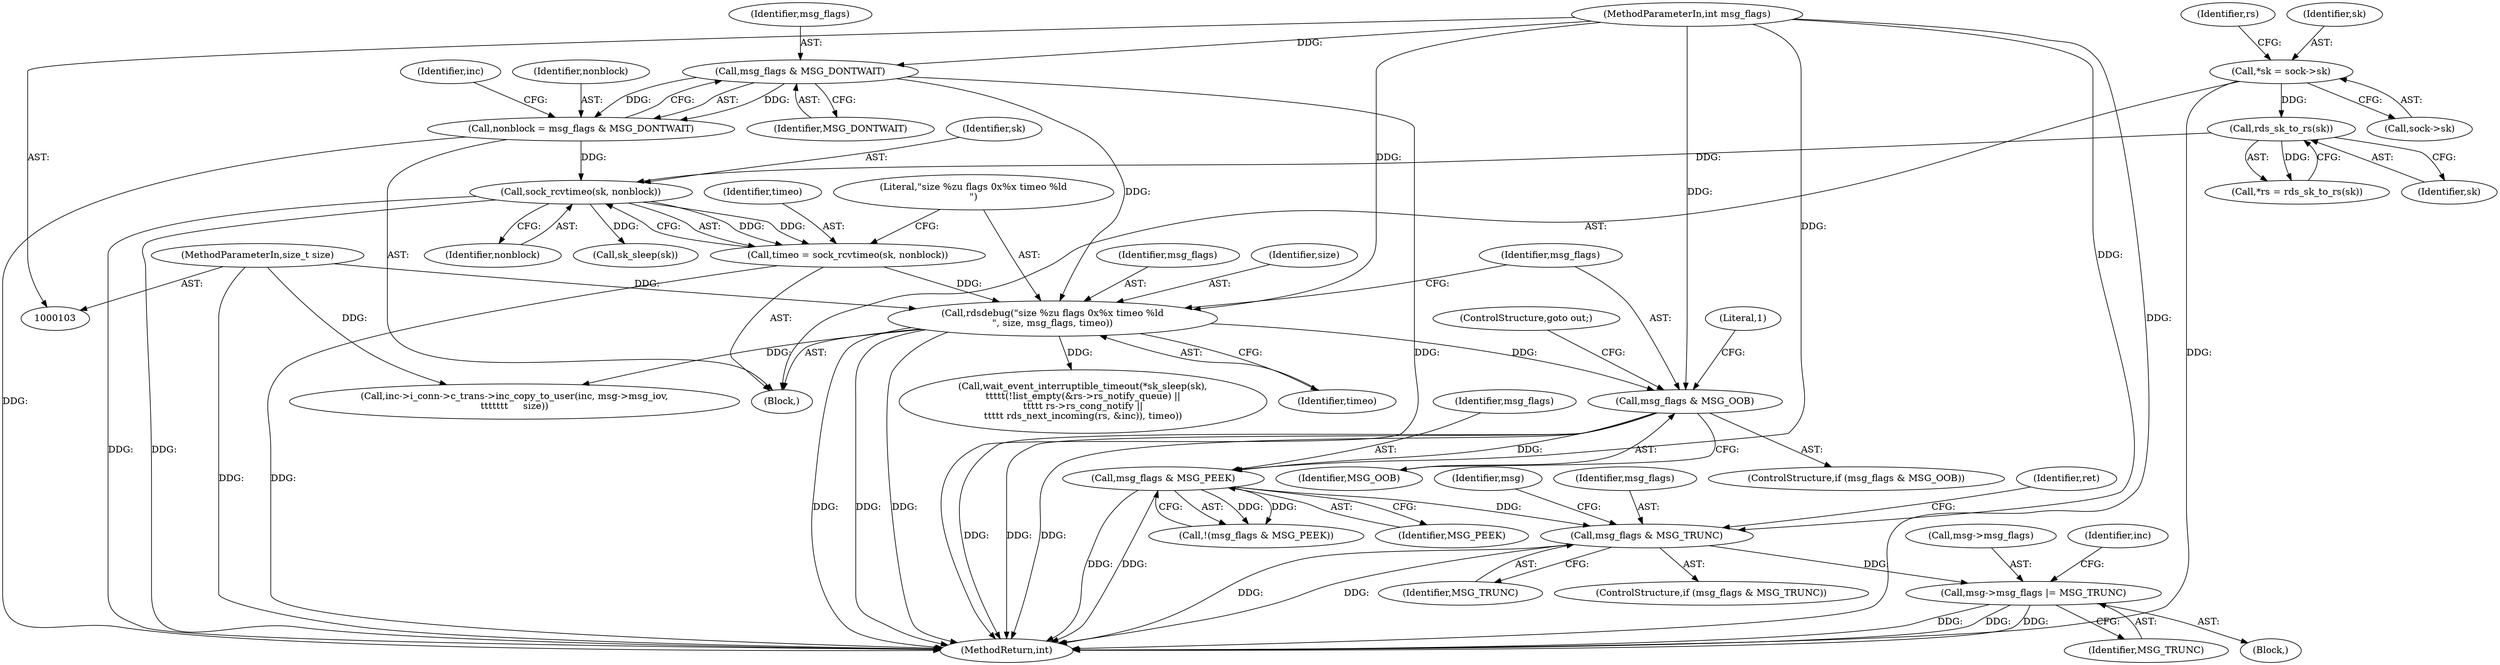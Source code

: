 digraph "0_linux_f3d3342602f8bcbf37d7c46641cb9bca7618eb1c_27@pointer" {
"1000310" [label="(Call,msg->msg_flags |= MSG_TRUNC)"];
"1000299" [label="(Call,msg_flags & MSG_TRUNC)"];
"1000276" [label="(Call,msg_flags & MSG_PEEK)"];
"1000148" [label="(Call,msg_flags & MSG_OOB)"];
"1000142" [label="(Call,rdsdebug(\"size %zu flags 0x%x timeo %ld\n\", size, msg_flags, timeo))"];
"1000107" [label="(MethodParameterIn,size_t size)"];
"1000129" [label="(Call,msg_flags & MSG_DONTWAIT)"];
"1000108" [label="(MethodParameterIn,int msg_flags)"];
"1000137" [label="(Call,timeo = sock_rcvtimeo(sk, nonblock))"];
"1000139" [label="(Call,sock_rcvtimeo(sk, nonblock))"];
"1000119" [label="(Call,rds_sk_to_rs(sk))"];
"1000111" [label="(Call,*sk = sock->sk)"];
"1000127" [label="(Call,nonblock = msg_flags & MSG_DONTWAIT)"];
"1000384" [label="(MethodReturn,int)"];
"1000259" [label="(Call,inc->i_conn->c_trans->inc_copy_to_user(inc, msg->msg_iov,\n\t\t\t\t\t\t\t     size))"];
"1000141" [label="(Identifier,nonblock)"];
"1000142" [label="(Call,rdsdebug(\"size %zu flags 0x%x timeo %ld\n\", size, msg_flags, timeo))"];
"1000138" [label="(Identifier,timeo)"];
"1000119" [label="(Call,rds_sk_to_rs(sk))"];
"1000117" [label="(Call,*rs = rds_sk_to_rs(sk))"];
"1000140" [label="(Identifier,sk)"];
"1000314" [label="(Identifier,MSG_TRUNC)"];
"1000153" [label="(Literal,1)"];
"1000108" [label="(MethodParameterIn,int msg_flags)"];
"1000118" [label="(Identifier,rs)"];
"1000312" [label="(Identifier,msg)"];
"1000300" [label="(Identifier,msg_flags)"];
"1000129" [label="(Call,msg_flags & MSG_DONTWAIT)"];
"1000135" [label="(Identifier,inc)"];
"1000301" [label="(Identifier,MSG_TRUNC)"];
"1000150" [label="(Identifier,MSG_OOB)"];
"1000151" [label="(ControlStructure,goto out;)"];
"1000113" [label="(Call,sock->sk)"];
"1000317" [label="(Identifier,inc)"];
"1000311" [label="(Call,msg->msg_flags)"];
"1000147" [label="(ControlStructure,if (msg_flags & MSG_OOB))"];
"1000111" [label="(Call,*sk = sock->sk)"];
"1000275" [label="(Call,!(msg_flags & MSG_PEEK))"];
"1000310" [label="(Call,msg->msg_flags |= MSG_TRUNC)"];
"1000112" [label="(Identifier,sk)"];
"1000131" [label="(Identifier,MSG_DONTWAIT)"];
"1000107" [label="(MethodParameterIn,size_t size)"];
"1000297" [label="(Block,)"];
"1000197" [label="(Call,wait_event_interruptible_timeout(*sk_sleep(sk),\n\t\t\t\t\t(!list_empty(&rs->rs_notify_queue) ||\n\t\t\t\t\t rs->rs_cong_notify ||\n\t\t\t\t\t rds_next_incoming(rs, &inc)), timeo))"];
"1000149" [label="(Identifier,msg_flags)"];
"1000298" [label="(ControlStructure,if (msg_flags & MSG_TRUNC))"];
"1000145" [label="(Identifier,msg_flags)"];
"1000276" [label="(Call,msg_flags & MSG_PEEK)"];
"1000128" [label="(Identifier,nonblock)"];
"1000199" [label="(Call,sk_sleep(sk))"];
"1000303" [label="(Identifier,ret)"];
"1000139" [label="(Call,sock_rcvtimeo(sk, nonblock))"];
"1000120" [label="(Identifier,sk)"];
"1000137" [label="(Call,timeo = sock_rcvtimeo(sk, nonblock))"];
"1000127" [label="(Call,nonblock = msg_flags & MSG_DONTWAIT)"];
"1000148" [label="(Call,msg_flags & MSG_OOB)"];
"1000146" [label="(Identifier,timeo)"];
"1000278" [label="(Identifier,MSG_PEEK)"];
"1000277" [label="(Identifier,msg_flags)"];
"1000130" [label="(Identifier,msg_flags)"];
"1000143" [label="(Literal,\"size %zu flags 0x%x timeo %ld\n\")"];
"1000299" [label="(Call,msg_flags & MSG_TRUNC)"];
"1000109" [label="(Block,)"];
"1000144" [label="(Identifier,size)"];
"1000310" -> "1000297"  [label="AST: "];
"1000310" -> "1000314"  [label="CFG: "];
"1000311" -> "1000310"  [label="AST: "];
"1000314" -> "1000310"  [label="AST: "];
"1000317" -> "1000310"  [label="CFG: "];
"1000310" -> "1000384"  [label="DDG: "];
"1000310" -> "1000384"  [label="DDG: "];
"1000310" -> "1000384"  [label="DDG: "];
"1000299" -> "1000310"  [label="DDG: "];
"1000299" -> "1000298"  [label="AST: "];
"1000299" -> "1000301"  [label="CFG: "];
"1000300" -> "1000299"  [label="AST: "];
"1000301" -> "1000299"  [label="AST: "];
"1000303" -> "1000299"  [label="CFG: "];
"1000312" -> "1000299"  [label="CFG: "];
"1000299" -> "1000384"  [label="DDG: "];
"1000299" -> "1000384"  [label="DDG: "];
"1000276" -> "1000299"  [label="DDG: "];
"1000108" -> "1000299"  [label="DDG: "];
"1000276" -> "1000275"  [label="AST: "];
"1000276" -> "1000278"  [label="CFG: "];
"1000277" -> "1000276"  [label="AST: "];
"1000278" -> "1000276"  [label="AST: "];
"1000275" -> "1000276"  [label="CFG: "];
"1000276" -> "1000384"  [label="DDG: "];
"1000276" -> "1000384"  [label="DDG: "];
"1000276" -> "1000275"  [label="DDG: "];
"1000276" -> "1000275"  [label="DDG: "];
"1000148" -> "1000276"  [label="DDG: "];
"1000108" -> "1000276"  [label="DDG: "];
"1000148" -> "1000147"  [label="AST: "];
"1000148" -> "1000150"  [label="CFG: "];
"1000149" -> "1000148"  [label="AST: "];
"1000150" -> "1000148"  [label="AST: "];
"1000151" -> "1000148"  [label="CFG: "];
"1000153" -> "1000148"  [label="CFG: "];
"1000148" -> "1000384"  [label="DDG: "];
"1000148" -> "1000384"  [label="DDG: "];
"1000148" -> "1000384"  [label="DDG: "];
"1000142" -> "1000148"  [label="DDG: "];
"1000108" -> "1000148"  [label="DDG: "];
"1000142" -> "1000109"  [label="AST: "];
"1000142" -> "1000146"  [label="CFG: "];
"1000143" -> "1000142"  [label="AST: "];
"1000144" -> "1000142"  [label="AST: "];
"1000145" -> "1000142"  [label="AST: "];
"1000146" -> "1000142"  [label="AST: "];
"1000149" -> "1000142"  [label="CFG: "];
"1000142" -> "1000384"  [label="DDG: "];
"1000142" -> "1000384"  [label="DDG: "];
"1000142" -> "1000384"  [label="DDG: "];
"1000107" -> "1000142"  [label="DDG: "];
"1000129" -> "1000142"  [label="DDG: "];
"1000108" -> "1000142"  [label="DDG: "];
"1000137" -> "1000142"  [label="DDG: "];
"1000142" -> "1000197"  [label="DDG: "];
"1000142" -> "1000259"  [label="DDG: "];
"1000107" -> "1000103"  [label="AST: "];
"1000107" -> "1000384"  [label="DDG: "];
"1000107" -> "1000259"  [label="DDG: "];
"1000129" -> "1000127"  [label="AST: "];
"1000129" -> "1000131"  [label="CFG: "];
"1000130" -> "1000129"  [label="AST: "];
"1000131" -> "1000129"  [label="AST: "];
"1000127" -> "1000129"  [label="CFG: "];
"1000129" -> "1000384"  [label="DDG: "];
"1000129" -> "1000127"  [label="DDG: "];
"1000129" -> "1000127"  [label="DDG: "];
"1000108" -> "1000129"  [label="DDG: "];
"1000108" -> "1000103"  [label="AST: "];
"1000108" -> "1000384"  [label="DDG: "];
"1000137" -> "1000109"  [label="AST: "];
"1000137" -> "1000139"  [label="CFG: "];
"1000138" -> "1000137"  [label="AST: "];
"1000139" -> "1000137"  [label="AST: "];
"1000143" -> "1000137"  [label="CFG: "];
"1000137" -> "1000384"  [label="DDG: "];
"1000139" -> "1000137"  [label="DDG: "];
"1000139" -> "1000137"  [label="DDG: "];
"1000139" -> "1000141"  [label="CFG: "];
"1000140" -> "1000139"  [label="AST: "];
"1000141" -> "1000139"  [label="AST: "];
"1000139" -> "1000384"  [label="DDG: "];
"1000139" -> "1000384"  [label="DDG: "];
"1000119" -> "1000139"  [label="DDG: "];
"1000127" -> "1000139"  [label="DDG: "];
"1000139" -> "1000199"  [label="DDG: "];
"1000119" -> "1000117"  [label="AST: "];
"1000119" -> "1000120"  [label="CFG: "];
"1000120" -> "1000119"  [label="AST: "];
"1000117" -> "1000119"  [label="CFG: "];
"1000119" -> "1000117"  [label="DDG: "];
"1000111" -> "1000119"  [label="DDG: "];
"1000111" -> "1000109"  [label="AST: "];
"1000111" -> "1000113"  [label="CFG: "];
"1000112" -> "1000111"  [label="AST: "];
"1000113" -> "1000111"  [label="AST: "];
"1000118" -> "1000111"  [label="CFG: "];
"1000111" -> "1000384"  [label="DDG: "];
"1000127" -> "1000109"  [label="AST: "];
"1000128" -> "1000127"  [label="AST: "];
"1000135" -> "1000127"  [label="CFG: "];
"1000127" -> "1000384"  [label="DDG: "];
}
